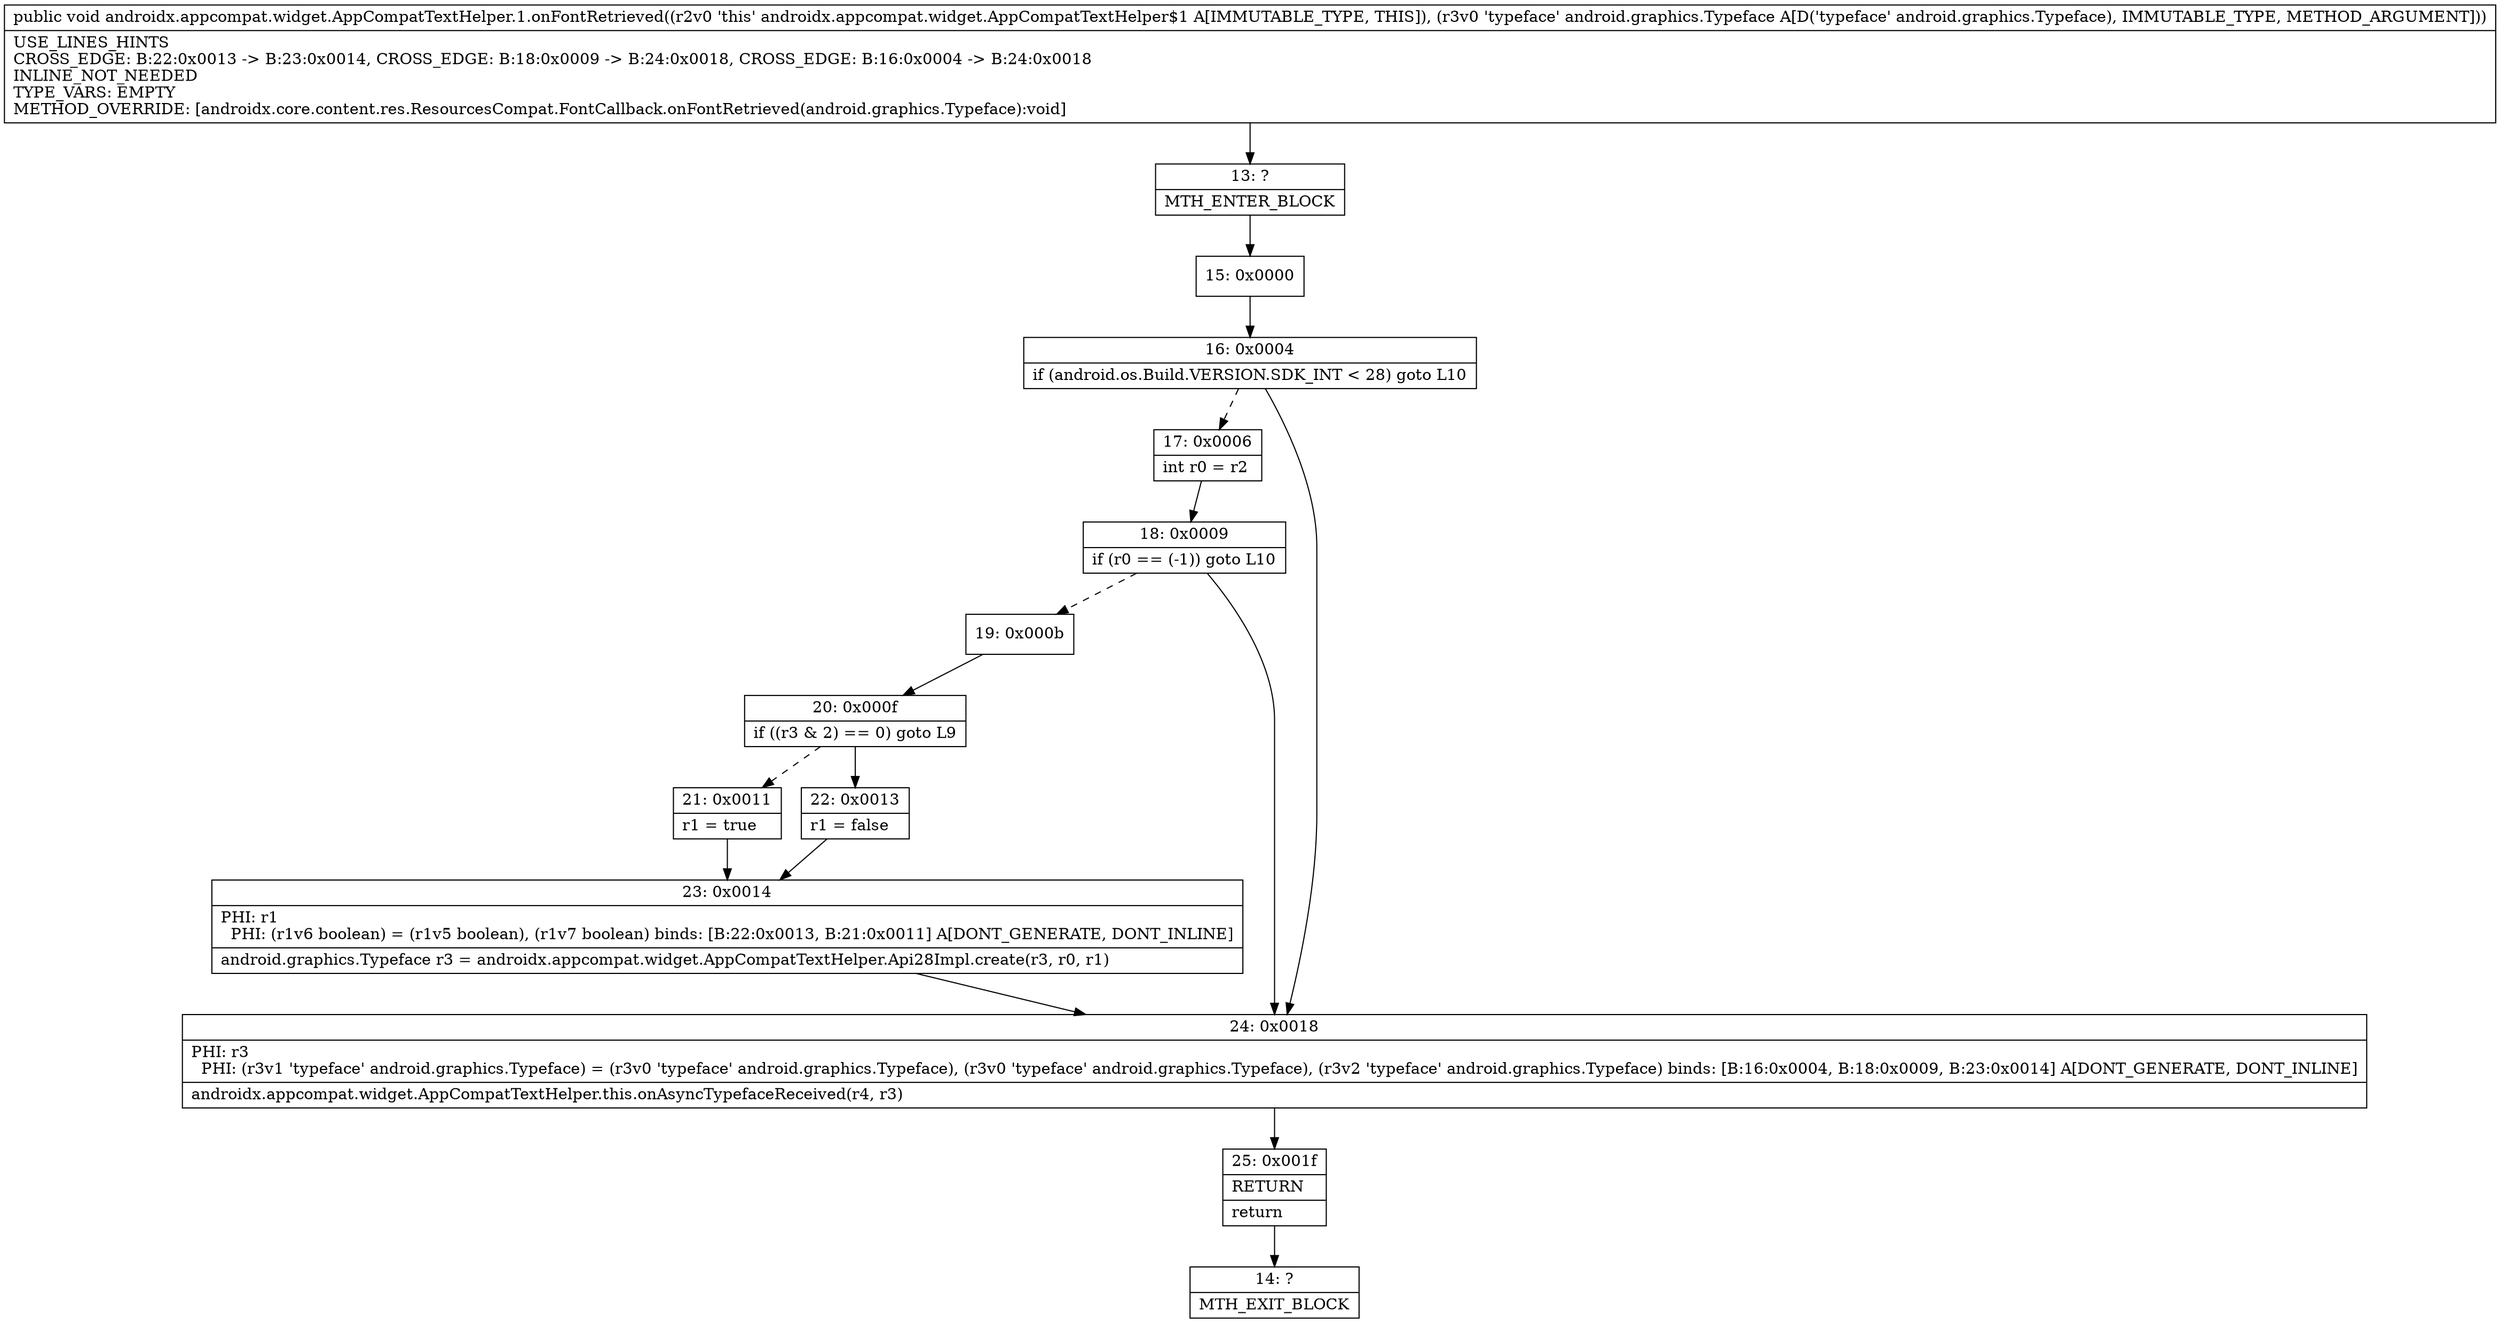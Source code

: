 digraph "CFG forandroidx.appcompat.widget.AppCompatTextHelper.1.onFontRetrieved(Landroid\/graphics\/Typeface;)V" {
Node_13 [shape=record,label="{13\:\ ?|MTH_ENTER_BLOCK\l}"];
Node_15 [shape=record,label="{15\:\ 0x0000}"];
Node_16 [shape=record,label="{16\:\ 0x0004|if (android.os.Build.VERSION.SDK_INT \< 28) goto L10\l}"];
Node_17 [shape=record,label="{17\:\ 0x0006|int r0 = r2\l}"];
Node_18 [shape=record,label="{18\:\ 0x0009|if (r0 == (\-1)) goto L10\l}"];
Node_19 [shape=record,label="{19\:\ 0x000b}"];
Node_20 [shape=record,label="{20\:\ 0x000f|if ((r3 & 2) == 0) goto L9\l}"];
Node_21 [shape=record,label="{21\:\ 0x0011|r1 = true\l}"];
Node_23 [shape=record,label="{23\:\ 0x0014|PHI: r1 \l  PHI: (r1v6 boolean) = (r1v5 boolean), (r1v7 boolean) binds: [B:22:0x0013, B:21:0x0011] A[DONT_GENERATE, DONT_INLINE]\l|android.graphics.Typeface r3 = androidx.appcompat.widget.AppCompatTextHelper.Api28Impl.create(r3, r0, r1)\l}"];
Node_22 [shape=record,label="{22\:\ 0x0013|r1 = false\l}"];
Node_24 [shape=record,label="{24\:\ 0x0018|PHI: r3 \l  PHI: (r3v1 'typeface' android.graphics.Typeface) = (r3v0 'typeface' android.graphics.Typeface), (r3v0 'typeface' android.graphics.Typeface), (r3v2 'typeface' android.graphics.Typeface) binds: [B:16:0x0004, B:18:0x0009, B:23:0x0014] A[DONT_GENERATE, DONT_INLINE]\l|androidx.appcompat.widget.AppCompatTextHelper.this.onAsyncTypefaceReceived(r4, r3)\l}"];
Node_25 [shape=record,label="{25\:\ 0x001f|RETURN\l|return\l}"];
Node_14 [shape=record,label="{14\:\ ?|MTH_EXIT_BLOCK\l}"];
MethodNode[shape=record,label="{public void androidx.appcompat.widget.AppCompatTextHelper.1.onFontRetrieved((r2v0 'this' androidx.appcompat.widget.AppCompatTextHelper$1 A[IMMUTABLE_TYPE, THIS]), (r3v0 'typeface' android.graphics.Typeface A[D('typeface' android.graphics.Typeface), IMMUTABLE_TYPE, METHOD_ARGUMENT]))  | USE_LINES_HINTS\lCROSS_EDGE: B:22:0x0013 \-\> B:23:0x0014, CROSS_EDGE: B:18:0x0009 \-\> B:24:0x0018, CROSS_EDGE: B:16:0x0004 \-\> B:24:0x0018\lINLINE_NOT_NEEDED\lTYPE_VARS: EMPTY\lMETHOD_OVERRIDE: [androidx.core.content.res.ResourcesCompat.FontCallback.onFontRetrieved(android.graphics.Typeface):void]\l}"];
MethodNode -> Node_13;Node_13 -> Node_15;
Node_15 -> Node_16;
Node_16 -> Node_17[style=dashed];
Node_16 -> Node_24;
Node_17 -> Node_18;
Node_18 -> Node_19[style=dashed];
Node_18 -> Node_24;
Node_19 -> Node_20;
Node_20 -> Node_21[style=dashed];
Node_20 -> Node_22;
Node_21 -> Node_23;
Node_23 -> Node_24;
Node_22 -> Node_23;
Node_24 -> Node_25;
Node_25 -> Node_14;
}

